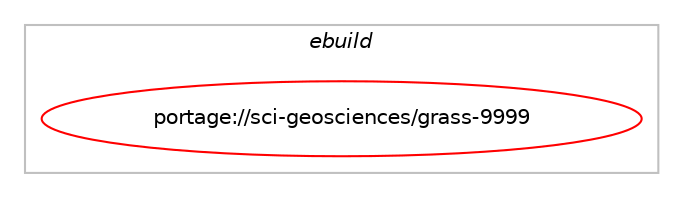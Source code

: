 digraph prolog {

# *************
# Graph options
# *************

newrank=true;
concentrate=true;
compound=true;
graph [rankdir=LR,fontname=Helvetica,fontsize=10,ranksep=1.5];#, ranksep=2.5, nodesep=0.2];
edge  [arrowhead=vee];
node  [fontname=Helvetica,fontsize=10];

# **********
# The ebuild
# **********

subgraph cluster_leftcol {
color=gray;
label=<<i>ebuild</i>>;
id [label="portage://sci-geosciences/grass-9999", color=red, width=4, href="../sci-geosciences/grass-9999.svg"];
}

# ****************
# The dependencies
# ****************

subgraph cluster_midcol {
color=gray;
label=<<i>dependencies</i>>;
subgraph cluster_compile {
fillcolor="#eeeeee";
style=filled;
label=<<i>compile</i>>;
# *** BEGIN UNKNOWN DEPENDENCY TYPE (TODO) ***
# id -> equal(use_conditional_group(positive,X,portage://sci-geosciences/grass-9999,[use_conditional_group(positive,python_single_target_python3_10,portage://sci-geosciences/grass-9999,[package_dependency(portage://sci-geosciences/grass-9999,install,no,dev-python,matplotlib,greaterequal,[1.2,,,1.2],[],[use(enable(wxwidgets),none),use(enable(python_targets_python3_10),negative)]),package_dependency(portage://sci-geosciences/grass-9999,install,no,dev-python,pillow,none,[,,],[],[use(enable(python_targets_python3_10),negative)]),package_dependency(portage://sci-geosciences/grass-9999,install,no,dev-python,wxpython,greaterequal,[4.1,,,4.1],[slot(4.0)],[use(enable(python_targets_python3_10),negative)])]),use_conditional_group(positive,python_single_target_python3_11,portage://sci-geosciences/grass-9999,[package_dependency(portage://sci-geosciences/grass-9999,install,no,dev-python,matplotlib,greaterequal,[1.2,,,1.2],[],[use(enable(wxwidgets),none),use(enable(python_targets_python3_11),negative)]),package_dependency(portage://sci-geosciences/grass-9999,install,no,dev-python,pillow,none,[,,],[],[use(enable(python_targets_python3_11),negative)]),package_dependency(portage://sci-geosciences/grass-9999,install,no,dev-python,wxpython,greaterequal,[4.1,,,4.1],[slot(4.0)],[use(enable(python_targets_python3_11),negative)])]),use_conditional_group(positive,python_single_target_python3_12,portage://sci-geosciences/grass-9999,[package_dependency(portage://sci-geosciences/grass-9999,install,no,dev-python,matplotlib,greaterequal,[1.2,,,1.2],[],[use(enable(wxwidgets),none),use(enable(python_targets_python3_12),negative)]),package_dependency(portage://sci-geosciences/grass-9999,install,no,dev-python,pillow,none,[,,],[],[use(enable(python_targets_python3_12),negative)]),package_dependency(portage://sci-geosciences/grass-9999,install,no,dev-python,wxpython,greaterequal,[4.1,,,4.1],[slot(4.0)],[use(enable(python_targets_python3_12),negative)])]),package_dependency(portage://sci-geosciences/grass-9999,install,no,x11-libs,cairo,none,[,,],[],[use(enable(X),none)]),package_dependency(portage://sci-geosciences/grass-9999,install,no,x11-libs,libICE,none,[,,],[],[]),package_dependency(portage://sci-geosciences/grass-9999,install,no,x11-libs,libSM,none,[,,],[],[]),package_dependency(portage://sci-geosciences/grass-9999,install,no,x11-libs,libX11,none,[,,],[],[]),package_dependency(portage://sci-geosciences/grass-9999,install,no,x11-libs,libXext,none,[,,],[],[]),package_dependency(portage://sci-geosciences/grass-9999,install,no,x11-libs,libXt,none,[,,],[],[])]))
# *** END UNKNOWN DEPENDENCY TYPE (TODO) ***

# *** BEGIN UNKNOWN DEPENDENCY TYPE (TODO) ***
# id -> equal(use_conditional_group(positive,X,portage://sci-geosciences/grass-9999,[package_dependency(portage://sci-geosciences/grass-9999,install,no,x11-base,xorg-proto,none,[,,],[],[])]))
# *** END UNKNOWN DEPENDENCY TYPE (TODO) ***

# *** BEGIN UNKNOWN DEPENDENCY TYPE (TODO) ***
# id -> equal(use_conditional_group(positive,blas,portage://sci-geosciences/grass-9999,[package_dependency(portage://sci-geosciences/grass-9999,install,no,virtual,cblas,none,[,,],[],[use(enable(eselect-ldso),positive)]),package_dependency(portage://sci-geosciences/grass-9999,install,no,virtual,blas,none,[,,],[],[use(enable(eselect-ldso),positive)])]))
# *** END UNKNOWN DEPENDENCY TYPE (TODO) ***

# *** BEGIN UNKNOWN DEPENDENCY TYPE (TODO) ***
# id -> equal(use_conditional_group(positive,bzip2,portage://sci-geosciences/grass-9999,[package_dependency(portage://sci-geosciences/grass-9999,install,no,app-arch,bzip2,none,[,,],any_same_slot,[])]))
# *** END UNKNOWN DEPENDENCY TYPE (TODO) ***

# *** BEGIN UNKNOWN DEPENDENCY TYPE (TODO) ***
# id -> equal(use_conditional_group(positive,fftw,portage://sci-geosciences/grass-9999,[package_dependency(portage://sci-geosciences/grass-9999,install,no,sci-libs,fftw,none,[,,],[slot(3.0),equal],[])]))
# *** END UNKNOWN DEPENDENCY TYPE (TODO) ***

# *** BEGIN UNKNOWN DEPENDENCY TYPE (TODO) ***
# id -> equal(use_conditional_group(positive,geos,portage://sci-geosciences/grass-9999,[package_dependency(portage://sci-geosciences/grass-9999,install,no,sci-libs,geos,none,[,,],any_same_slot,[])]))
# *** END UNKNOWN DEPENDENCY TYPE (TODO) ***

# *** BEGIN UNKNOWN DEPENDENCY TYPE (TODO) ***
# id -> equal(use_conditional_group(positive,lapack,portage://sci-geosciences/grass-9999,[package_dependency(portage://sci-geosciences/grass-9999,install,no,virtual,lapack,none,[,,],[],[use(enable(eselect-ldso),positive)])]))
# *** END UNKNOWN DEPENDENCY TYPE (TODO) ***

# *** BEGIN UNKNOWN DEPENDENCY TYPE (TODO) ***
# id -> equal(use_conditional_group(positive,las,portage://sci-geosciences/grass-9999,[package_dependency(portage://sci-geosciences/grass-9999,install,no,sci-geosciences,liblas,none,[,,],[],[])]))
# *** END UNKNOWN DEPENDENCY TYPE (TODO) ***

# *** BEGIN UNKNOWN DEPENDENCY TYPE (TODO) ***
# id -> equal(use_conditional_group(positive,mysql,portage://sci-geosciences/grass-9999,[package_dependency(portage://sci-geosciences/grass-9999,install,no,dev-db,mysql-connector-c,none,[,,],any_same_slot,[])]))
# *** END UNKNOWN DEPENDENCY TYPE (TODO) ***

# *** BEGIN UNKNOWN DEPENDENCY TYPE (TODO) ***
# id -> equal(use_conditional_group(positive,netcdf,portage://sci-geosciences/grass-9999,[package_dependency(portage://sci-geosciences/grass-9999,install,no,sci-libs,netcdf,none,[,,],any_same_slot,[])]))
# *** END UNKNOWN DEPENDENCY TYPE (TODO) ***

# *** BEGIN UNKNOWN DEPENDENCY TYPE (TODO) ***
# id -> equal(use_conditional_group(positive,odbc,portage://sci-geosciences/grass-9999,[package_dependency(portage://sci-geosciences/grass-9999,install,no,dev-db,unixODBC,none,[,,],[],[])]))
# *** END UNKNOWN DEPENDENCY TYPE (TODO) ***

# *** BEGIN UNKNOWN DEPENDENCY TYPE (TODO) ***
# id -> equal(use_conditional_group(positive,opencl,portage://sci-geosciences/grass-9999,[package_dependency(portage://sci-geosciences/grass-9999,install,no,virtual,opencl,none,[,,],[],[])]))
# *** END UNKNOWN DEPENDENCY TYPE (TODO) ***

# *** BEGIN UNKNOWN DEPENDENCY TYPE (TODO) ***
# id -> equal(use_conditional_group(positive,opengl,portage://sci-geosciences/grass-9999,[package_dependency(portage://sci-geosciences/grass-9999,install,no,virtual,opengl,none,[,,],[],[])]))
# *** END UNKNOWN DEPENDENCY TYPE (TODO) ***

# *** BEGIN UNKNOWN DEPENDENCY TYPE (TODO) ***
# id -> equal(use_conditional_group(positive,pdal,portage://sci-geosciences/grass-9999,[package_dependency(portage://sci-geosciences/grass-9999,install,no,sci-libs,pdal,greaterequal,[2.0.0,,,2.0.0],any_same_slot,[])]))
# *** END UNKNOWN DEPENDENCY TYPE (TODO) ***

# *** BEGIN UNKNOWN DEPENDENCY TYPE (TODO) ***
# id -> equal(use_conditional_group(positive,png,portage://sci-geosciences/grass-9999,[package_dependency(portage://sci-geosciences/grass-9999,install,no,media-libs,libpng,none,[,,],any_same_slot,[])]))
# *** END UNKNOWN DEPENDENCY TYPE (TODO) ***

# *** BEGIN UNKNOWN DEPENDENCY TYPE (TODO) ***
# id -> equal(use_conditional_group(positive,postgres,portage://sci-geosciences/grass-9999,[package_dependency(portage://sci-geosciences/grass-9999,install,no,dev-db,postgresql,greaterequal,[8.4,,,8.4],any_same_slot,[])]))
# *** END UNKNOWN DEPENDENCY TYPE (TODO) ***

# *** BEGIN UNKNOWN DEPENDENCY TYPE (TODO) ***
# id -> equal(use_conditional_group(positive,python_single_target_python3_10,portage://sci-geosciences/grass-9999,[package_dependency(portage://sci-geosciences/grass-9999,install,no,dev-lang,python,none,[,,],[slot(3.10)],[use(enable(sqlite),none)])]))
# *** END UNKNOWN DEPENDENCY TYPE (TODO) ***

# *** BEGIN UNKNOWN DEPENDENCY TYPE (TODO) ***
# id -> equal(use_conditional_group(positive,python_single_target_python3_10,portage://sci-geosciences/grass-9999,[package_dependency(portage://sci-geosciences/grass-9999,install,no,dev-python,numpy,none,[,,],[],[use(enable(python_targets_python3_10),negative)]),package_dependency(portage://sci-geosciences/grass-9999,install,no,dev-python,ply,none,[,,],[],[use(enable(python_targets_python3_10),negative)]),package_dependency(portage://sci-geosciences/grass-9999,install,no,dev-python,python-dateutil,none,[,,],[],[use(enable(python_targets_python3_10),negative)])]))
# *** END UNKNOWN DEPENDENCY TYPE (TODO) ***

# *** BEGIN UNKNOWN DEPENDENCY TYPE (TODO) ***
# id -> equal(use_conditional_group(positive,python_single_target_python3_11,portage://sci-geosciences/grass-9999,[package_dependency(portage://sci-geosciences/grass-9999,install,no,dev-lang,python,none,[,,],[slot(3.11)],[use(enable(sqlite),none)])]))
# *** END UNKNOWN DEPENDENCY TYPE (TODO) ***

# *** BEGIN UNKNOWN DEPENDENCY TYPE (TODO) ***
# id -> equal(use_conditional_group(positive,python_single_target_python3_11,portage://sci-geosciences/grass-9999,[package_dependency(portage://sci-geosciences/grass-9999,install,no,dev-python,numpy,none,[,,],[],[use(enable(python_targets_python3_11),negative)]),package_dependency(portage://sci-geosciences/grass-9999,install,no,dev-python,ply,none,[,,],[],[use(enable(python_targets_python3_11),negative)]),package_dependency(portage://sci-geosciences/grass-9999,install,no,dev-python,python-dateutil,none,[,,],[],[use(enable(python_targets_python3_11),negative)])]))
# *** END UNKNOWN DEPENDENCY TYPE (TODO) ***

# *** BEGIN UNKNOWN DEPENDENCY TYPE (TODO) ***
# id -> equal(use_conditional_group(positive,python_single_target_python3_12,portage://sci-geosciences/grass-9999,[package_dependency(portage://sci-geosciences/grass-9999,install,no,dev-lang,python,none,[,,],[slot(3.12)],[use(enable(sqlite),none)])]))
# *** END UNKNOWN DEPENDENCY TYPE (TODO) ***

# *** BEGIN UNKNOWN DEPENDENCY TYPE (TODO) ***
# id -> equal(use_conditional_group(positive,python_single_target_python3_12,portage://sci-geosciences/grass-9999,[package_dependency(portage://sci-geosciences/grass-9999,install,no,dev-python,numpy,none,[,,],[],[use(enable(python_targets_python3_12),negative)]),package_dependency(portage://sci-geosciences/grass-9999,install,no,dev-python,ply,none,[,,],[],[use(enable(python_targets_python3_12),negative)]),package_dependency(portage://sci-geosciences/grass-9999,install,no,dev-python,python-dateutil,none,[,,],[],[use(enable(python_targets_python3_12),negative)])]))
# *** END UNKNOWN DEPENDENCY TYPE (TODO) ***

# *** BEGIN UNKNOWN DEPENDENCY TYPE (TODO) ***
# id -> equal(use_conditional_group(positive,readline,portage://sci-geosciences/grass-9999,[package_dependency(portage://sci-geosciences/grass-9999,install,no,sys-libs,readline,none,[,,],any_same_slot,[])]))
# *** END UNKNOWN DEPENDENCY TYPE (TODO) ***

# *** BEGIN UNKNOWN DEPENDENCY TYPE (TODO) ***
# id -> equal(use_conditional_group(positive,sqlite,portage://sci-geosciences/grass-9999,[package_dependency(portage://sci-geosciences/grass-9999,install,no,dev-db,sqlite,none,[,,],[slot(3)],[])]))
# *** END UNKNOWN DEPENDENCY TYPE (TODO) ***

# *** BEGIN UNKNOWN DEPENDENCY TYPE (TODO) ***
# id -> equal(use_conditional_group(positive,svm,portage://sci-geosciences/grass-9999,[package_dependency(portage://sci-geosciences/grass-9999,install,no,sci-libs,libsvm,none,[,,],any_same_slot,[])]))
# *** END UNKNOWN DEPENDENCY TYPE (TODO) ***

# *** BEGIN UNKNOWN DEPENDENCY TYPE (TODO) ***
# id -> equal(use_conditional_group(positive,tiff,portage://sci-geosciences/grass-9999,[package_dependency(portage://sci-geosciences/grass-9999,install,no,media-libs,tiff,none,[,,],any_same_slot,[])]))
# *** END UNKNOWN DEPENDENCY TYPE (TODO) ***

# *** BEGIN UNKNOWN DEPENDENCY TYPE (TODO) ***
# id -> equal(use_conditional_group(positive,truetype,portage://sci-geosciences/grass-9999,[package_dependency(portage://sci-geosciences/grass-9999,install,no,media-libs,freetype,none,[,,],[slot(2)],[])]))
# *** END UNKNOWN DEPENDENCY TYPE (TODO) ***

# *** BEGIN UNKNOWN DEPENDENCY TYPE (TODO) ***
# id -> equal(use_conditional_group(positive,zstd,portage://sci-geosciences/grass-9999,[package_dependency(portage://sci-geosciences/grass-9999,install,no,app-arch,zstd,none,[,,],any_same_slot,[])]))
# *** END UNKNOWN DEPENDENCY TYPE (TODO) ***

# *** BEGIN UNKNOWN DEPENDENCY TYPE (TODO) ***
# id -> equal(package_dependency(portage://sci-geosciences/grass-9999,install,no,app-admin,eselect,greaterequal,[1.2,,,1.2],[],[]))
# *** END UNKNOWN DEPENDENCY TYPE (TODO) ***

# *** BEGIN UNKNOWN DEPENDENCY TYPE (TODO) ***
# id -> equal(package_dependency(portage://sci-geosciences/grass-9999,install,no,media-libs,glu,none,[,,],[],[]))
# *** END UNKNOWN DEPENDENCY TYPE (TODO) ***

# *** BEGIN UNKNOWN DEPENDENCY TYPE (TODO) ***
# id -> equal(package_dependency(portage://sci-geosciences/grass-9999,install,no,media-libs,libglvnd,none,[,,],[],[]))
# *** END UNKNOWN DEPENDENCY TYPE (TODO) ***

# *** BEGIN UNKNOWN DEPENDENCY TYPE (TODO) ***
# id -> equal(package_dependency(portage://sci-geosciences/grass-9999,install,no,sci-libs,gdal,none,[,,],any_same_slot,[]))
# *** END UNKNOWN DEPENDENCY TYPE (TODO) ***

# *** BEGIN UNKNOWN DEPENDENCY TYPE (TODO) ***
# id -> equal(package_dependency(portage://sci-geosciences/grass-9999,install,no,sci-libs,proj,none,[,,],any_same_slot,[]))
# *** END UNKNOWN DEPENDENCY TYPE (TODO) ***

# *** BEGIN UNKNOWN DEPENDENCY TYPE (TODO) ***
# id -> equal(package_dependency(portage://sci-geosciences/grass-9999,install,no,sys-libs,gdbm,none,[,,],any_same_slot,[]))
# *** END UNKNOWN DEPENDENCY TYPE (TODO) ***

# *** BEGIN UNKNOWN DEPENDENCY TYPE (TODO) ***
# id -> equal(package_dependency(portage://sci-geosciences/grass-9999,install,no,sys-libs,ncurses,none,[,,],any_same_slot,[]))
# *** END UNKNOWN DEPENDENCY TYPE (TODO) ***

# *** BEGIN UNKNOWN DEPENDENCY TYPE (TODO) ***
# id -> equal(package_dependency(portage://sci-geosciences/grass-9999,install,no,sys-libs,zlib,none,[,,],[],[]))
# *** END UNKNOWN DEPENDENCY TYPE (TODO) ***

}
subgraph cluster_compileandrun {
fillcolor="#eeeeee";
style=filled;
label=<<i>compile and run</i>>;
}
subgraph cluster_run {
fillcolor="#eeeeee";
style=filled;
label=<<i>run</i>>;
# *** BEGIN UNKNOWN DEPENDENCY TYPE (TODO) ***
# id -> equal(use_conditional_group(positive,X,portage://sci-geosciences/grass-9999,[use_conditional_group(positive,python_single_target_python3_10,portage://sci-geosciences/grass-9999,[package_dependency(portage://sci-geosciences/grass-9999,run,no,dev-python,matplotlib,greaterequal,[1.2,,,1.2],[],[use(enable(wxwidgets),none),use(enable(python_targets_python3_10),negative)]),package_dependency(portage://sci-geosciences/grass-9999,run,no,dev-python,pillow,none,[,,],[],[use(enable(python_targets_python3_10),negative)]),package_dependency(portage://sci-geosciences/grass-9999,run,no,dev-python,wxpython,greaterequal,[4.1,,,4.1],[slot(4.0)],[use(enable(python_targets_python3_10),negative)])]),use_conditional_group(positive,python_single_target_python3_11,portage://sci-geosciences/grass-9999,[package_dependency(portage://sci-geosciences/grass-9999,run,no,dev-python,matplotlib,greaterequal,[1.2,,,1.2],[],[use(enable(wxwidgets),none),use(enable(python_targets_python3_11),negative)]),package_dependency(portage://sci-geosciences/grass-9999,run,no,dev-python,pillow,none,[,,],[],[use(enable(python_targets_python3_11),negative)]),package_dependency(portage://sci-geosciences/grass-9999,run,no,dev-python,wxpython,greaterequal,[4.1,,,4.1],[slot(4.0)],[use(enable(python_targets_python3_11),negative)])]),use_conditional_group(positive,python_single_target_python3_12,portage://sci-geosciences/grass-9999,[package_dependency(portage://sci-geosciences/grass-9999,run,no,dev-python,matplotlib,greaterequal,[1.2,,,1.2],[],[use(enable(wxwidgets),none),use(enable(python_targets_python3_12),negative)]),package_dependency(portage://sci-geosciences/grass-9999,run,no,dev-python,pillow,none,[,,],[],[use(enable(python_targets_python3_12),negative)]),package_dependency(portage://sci-geosciences/grass-9999,run,no,dev-python,wxpython,greaterequal,[4.1,,,4.1],[slot(4.0)],[use(enable(python_targets_python3_12),negative)])]),package_dependency(portage://sci-geosciences/grass-9999,run,no,x11-libs,cairo,none,[,,],[],[use(enable(X),none)]),package_dependency(portage://sci-geosciences/grass-9999,run,no,x11-libs,libICE,none,[,,],[],[]),package_dependency(portage://sci-geosciences/grass-9999,run,no,x11-libs,libSM,none,[,,],[],[]),package_dependency(portage://sci-geosciences/grass-9999,run,no,x11-libs,libX11,none,[,,],[],[]),package_dependency(portage://sci-geosciences/grass-9999,run,no,x11-libs,libXext,none,[,,],[],[]),package_dependency(portage://sci-geosciences/grass-9999,run,no,x11-libs,libXt,none,[,,],[],[])]))
# *** END UNKNOWN DEPENDENCY TYPE (TODO) ***

# *** BEGIN UNKNOWN DEPENDENCY TYPE (TODO) ***
# id -> equal(use_conditional_group(positive,blas,portage://sci-geosciences/grass-9999,[package_dependency(portage://sci-geosciences/grass-9999,run,no,virtual,cblas,none,[,,],[],[use(enable(eselect-ldso),positive)]),package_dependency(portage://sci-geosciences/grass-9999,run,no,virtual,blas,none,[,,],[],[use(enable(eselect-ldso),positive)])]))
# *** END UNKNOWN DEPENDENCY TYPE (TODO) ***

# *** BEGIN UNKNOWN DEPENDENCY TYPE (TODO) ***
# id -> equal(use_conditional_group(positive,bzip2,portage://sci-geosciences/grass-9999,[package_dependency(portage://sci-geosciences/grass-9999,run,no,app-arch,bzip2,none,[,,],any_same_slot,[])]))
# *** END UNKNOWN DEPENDENCY TYPE (TODO) ***

# *** BEGIN UNKNOWN DEPENDENCY TYPE (TODO) ***
# id -> equal(use_conditional_group(positive,fftw,portage://sci-geosciences/grass-9999,[package_dependency(portage://sci-geosciences/grass-9999,run,no,sci-libs,fftw,none,[,,],[slot(3.0),equal],[])]))
# *** END UNKNOWN DEPENDENCY TYPE (TODO) ***

# *** BEGIN UNKNOWN DEPENDENCY TYPE (TODO) ***
# id -> equal(use_conditional_group(positive,geos,portage://sci-geosciences/grass-9999,[package_dependency(portage://sci-geosciences/grass-9999,run,no,sci-libs,geos,none,[,,],any_same_slot,[])]))
# *** END UNKNOWN DEPENDENCY TYPE (TODO) ***

# *** BEGIN UNKNOWN DEPENDENCY TYPE (TODO) ***
# id -> equal(use_conditional_group(positive,lapack,portage://sci-geosciences/grass-9999,[package_dependency(portage://sci-geosciences/grass-9999,run,no,virtual,lapack,none,[,,],[],[use(enable(eselect-ldso),positive)])]))
# *** END UNKNOWN DEPENDENCY TYPE (TODO) ***

# *** BEGIN UNKNOWN DEPENDENCY TYPE (TODO) ***
# id -> equal(use_conditional_group(positive,las,portage://sci-geosciences/grass-9999,[package_dependency(portage://sci-geosciences/grass-9999,run,no,sci-geosciences,liblas,none,[,,],[],[])]))
# *** END UNKNOWN DEPENDENCY TYPE (TODO) ***

# *** BEGIN UNKNOWN DEPENDENCY TYPE (TODO) ***
# id -> equal(use_conditional_group(positive,mysql,portage://sci-geosciences/grass-9999,[package_dependency(portage://sci-geosciences/grass-9999,run,no,dev-db,mysql-connector-c,none,[,,],any_same_slot,[])]))
# *** END UNKNOWN DEPENDENCY TYPE (TODO) ***

# *** BEGIN UNKNOWN DEPENDENCY TYPE (TODO) ***
# id -> equal(use_conditional_group(positive,netcdf,portage://sci-geosciences/grass-9999,[package_dependency(portage://sci-geosciences/grass-9999,run,no,sci-libs,netcdf,none,[,,],any_same_slot,[])]))
# *** END UNKNOWN DEPENDENCY TYPE (TODO) ***

# *** BEGIN UNKNOWN DEPENDENCY TYPE (TODO) ***
# id -> equal(use_conditional_group(positive,odbc,portage://sci-geosciences/grass-9999,[package_dependency(portage://sci-geosciences/grass-9999,run,no,dev-db,unixODBC,none,[,,],[],[])]))
# *** END UNKNOWN DEPENDENCY TYPE (TODO) ***

# *** BEGIN UNKNOWN DEPENDENCY TYPE (TODO) ***
# id -> equal(use_conditional_group(positive,opencl,portage://sci-geosciences/grass-9999,[package_dependency(portage://sci-geosciences/grass-9999,run,no,virtual,opencl,none,[,,],[],[])]))
# *** END UNKNOWN DEPENDENCY TYPE (TODO) ***

# *** BEGIN UNKNOWN DEPENDENCY TYPE (TODO) ***
# id -> equal(use_conditional_group(positive,opengl,portage://sci-geosciences/grass-9999,[package_dependency(portage://sci-geosciences/grass-9999,run,no,virtual,opengl,none,[,,],[],[])]))
# *** END UNKNOWN DEPENDENCY TYPE (TODO) ***

# *** BEGIN UNKNOWN DEPENDENCY TYPE (TODO) ***
# id -> equal(use_conditional_group(positive,pdal,portage://sci-geosciences/grass-9999,[package_dependency(portage://sci-geosciences/grass-9999,run,no,sci-libs,pdal,greaterequal,[2.0.0,,,2.0.0],any_same_slot,[])]))
# *** END UNKNOWN DEPENDENCY TYPE (TODO) ***

# *** BEGIN UNKNOWN DEPENDENCY TYPE (TODO) ***
# id -> equal(use_conditional_group(positive,png,portage://sci-geosciences/grass-9999,[package_dependency(portage://sci-geosciences/grass-9999,run,no,media-libs,libpng,none,[,,],any_same_slot,[])]))
# *** END UNKNOWN DEPENDENCY TYPE (TODO) ***

# *** BEGIN UNKNOWN DEPENDENCY TYPE (TODO) ***
# id -> equal(use_conditional_group(positive,postgres,portage://sci-geosciences/grass-9999,[package_dependency(portage://sci-geosciences/grass-9999,run,no,dev-db,postgresql,greaterequal,[8.4,,,8.4],any_same_slot,[])]))
# *** END UNKNOWN DEPENDENCY TYPE (TODO) ***

# *** BEGIN UNKNOWN DEPENDENCY TYPE (TODO) ***
# id -> equal(use_conditional_group(positive,python_single_target_python3_10,portage://sci-geosciences/grass-9999,[package_dependency(portage://sci-geosciences/grass-9999,run,no,dev-lang,python,none,[,,],[slot(3.10)],[use(enable(sqlite),none)])]))
# *** END UNKNOWN DEPENDENCY TYPE (TODO) ***

# *** BEGIN UNKNOWN DEPENDENCY TYPE (TODO) ***
# id -> equal(use_conditional_group(positive,python_single_target_python3_10,portage://sci-geosciences/grass-9999,[package_dependency(portage://sci-geosciences/grass-9999,run,no,dev-python,numpy,none,[,,],[],[use(enable(python_targets_python3_10),negative)]),package_dependency(portage://sci-geosciences/grass-9999,run,no,dev-python,ply,none,[,,],[],[use(enable(python_targets_python3_10),negative)]),package_dependency(portage://sci-geosciences/grass-9999,run,no,dev-python,python-dateutil,none,[,,],[],[use(enable(python_targets_python3_10),negative)])]))
# *** END UNKNOWN DEPENDENCY TYPE (TODO) ***

# *** BEGIN UNKNOWN DEPENDENCY TYPE (TODO) ***
# id -> equal(use_conditional_group(positive,python_single_target_python3_11,portage://sci-geosciences/grass-9999,[package_dependency(portage://sci-geosciences/grass-9999,run,no,dev-lang,python,none,[,,],[slot(3.11)],[use(enable(sqlite),none)])]))
# *** END UNKNOWN DEPENDENCY TYPE (TODO) ***

# *** BEGIN UNKNOWN DEPENDENCY TYPE (TODO) ***
# id -> equal(use_conditional_group(positive,python_single_target_python3_11,portage://sci-geosciences/grass-9999,[package_dependency(portage://sci-geosciences/grass-9999,run,no,dev-python,numpy,none,[,,],[],[use(enable(python_targets_python3_11),negative)]),package_dependency(portage://sci-geosciences/grass-9999,run,no,dev-python,ply,none,[,,],[],[use(enable(python_targets_python3_11),negative)]),package_dependency(portage://sci-geosciences/grass-9999,run,no,dev-python,python-dateutil,none,[,,],[],[use(enable(python_targets_python3_11),negative)])]))
# *** END UNKNOWN DEPENDENCY TYPE (TODO) ***

# *** BEGIN UNKNOWN DEPENDENCY TYPE (TODO) ***
# id -> equal(use_conditional_group(positive,python_single_target_python3_12,portage://sci-geosciences/grass-9999,[package_dependency(portage://sci-geosciences/grass-9999,run,no,dev-lang,python,none,[,,],[slot(3.12)],[use(enable(sqlite),none)])]))
# *** END UNKNOWN DEPENDENCY TYPE (TODO) ***

# *** BEGIN UNKNOWN DEPENDENCY TYPE (TODO) ***
# id -> equal(use_conditional_group(positive,python_single_target_python3_12,portage://sci-geosciences/grass-9999,[package_dependency(portage://sci-geosciences/grass-9999,run,no,dev-python,numpy,none,[,,],[],[use(enable(python_targets_python3_12),negative)]),package_dependency(portage://sci-geosciences/grass-9999,run,no,dev-python,ply,none,[,,],[],[use(enable(python_targets_python3_12),negative)]),package_dependency(portage://sci-geosciences/grass-9999,run,no,dev-python,python-dateutil,none,[,,],[],[use(enable(python_targets_python3_12),negative)])]))
# *** END UNKNOWN DEPENDENCY TYPE (TODO) ***

# *** BEGIN UNKNOWN DEPENDENCY TYPE (TODO) ***
# id -> equal(use_conditional_group(positive,readline,portage://sci-geosciences/grass-9999,[package_dependency(portage://sci-geosciences/grass-9999,run,no,sys-libs,readline,none,[,,],any_same_slot,[])]))
# *** END UNKNOWN DEPENDENCY TYPE (TODO) ***

# *** BEGIN UNKNOWN DEPENDENCY TYPE (TODO) ***
# id -> equal(use_conditional_group(positive,sqlite,portage://sci-geosciences/grass-9999,[package_dependency(portage://sci-geosciences/grass-9999,run,no,dev-db,sqlite,none,[,,],[slot(3)],[])]))
# *** END UNKNOWN DEPENDENCY TYPE (TODO) ***

# *** BEGIN UNKNOWN DEPENDENCY TYPE (TODO) ***
# id -> equal(use_conditional_group(positive,svm,portage://sci-geosciences/grass-9999,[package_dependency(portage://sci-geosciences/grass-9999,run,no,sci-libs,libsvm,none,[,,],any_same_slot,[])]))
# *** END UNKNOWN DEPENDENCY TYPE (TODO) ***

# *** BEGIN UNKNOWN DEPENDENCY TYPE (TODO) ***
# id -> equal(use_conditional_group(positive,tiff,portage://sci-geosciences/grass-9999,[package_dependency(portage://sci-geosciences/grass-9999,run,no,media-libs,tiff,none,[,,],any_same_slot,[])]))
# *** END UNKNOWN DEPENDENCY TYPE (TODO) ***

# *** BEGIN UNKNOWN DEPENDENCY TYPE (TODO) ***
# id -> equal(use_conditional_group(positive,truetype,portage://sci-geosciences/grass-9999,[package_dependency(portage://sci-geosciences/grass-9999,run,no,media-libs,freetype,none,[,,],[slot(2)],[])]))
# *** END UNKNOWN DEPENDENCY TYPE (TODO) ***

# *** BEGIN UNKNOWN DEPENDENCY TYPE (TODO) ***
# id -> equal(use_conditional_group(positive,zstd,portage://sci-geosciences/grass-9999,[package_dependency(portage://sci-geosciences/grass-9999,run,no,app-arch,zstd,none,[,,],any_same_slot,[])]))
# *** END UNKNOWN DEPENDENCY TYPE (TODO) ***

# *** BEGIN UNKNOWN DEPENDENCY TYPE (TODO) ***
# id -> equal(package_dependency(portage://sci-geosciences/grass-9999,run,no,app-admin,eselect,greaterequal,[1.2,,,1.2],[],[]))
# *** END UNKNOWN DEPENDENCY TYPE (TODO) ***

# *** BEGIN UNKNOWN DEPENDENCY TYPE (TODO) ***
# id -> equal(package_dependency(portage://sci-geosciences/grass-9999,run,no,media-libs,glu,none,[,,],[],[]))
# *** END UNKNOWN DEPENDENCY TYPE (TODO) ***

# *** BEGIN UNKNOWN DEPENDENCY TYPE (TODO) ***
# id -> equal(package_dependency(portage://sci-geosciences/grass-9999,run,no,media-libs,libglvnd,none,[,,],[],[]))
# *** END UNKNOWN DEPENDENCY TYPE (TODO) ***

# *** BEGIN UNKNOWN DEPENDENCY TYPE (TODO) ***
# id -> equal(package_dependency(portage://sci-geosciences/grass-9999,run,no,sci-libs,gdal,none,[,,],any_same_slot,[]))
# *** END UNKNOWN DEPENDENCY TYPE (TODO) ***

# *** BEGIN UNKNOWN DEPENDENCY TYPE (TODO) ***
# id -> equal(package_dependency(portage://sci-geosciences/grass-9999,run,no,sci-libs,proj,none,[,,],any_same_slot,[]))
# *** END UNKNOWN DEPENDENCY TYPE (TODO) ***

# *** BEGIN UNKNOWN DEPENDENCY TYPE (TODO) ***
# id -> equal(package_dependency(portage://sci-geosciences/grass-9999,run,no,sys-libs,gdbm,none,[,,],any_same_slot,[]))
# *** END UNKNOWN DEPENDENCY TYPE (TODO) ***

# *** BEGIN UNKNOWN DEPENDENCY TYPE (TODO) ***
# id -> equal(package_dependency(portage://sci-geosciences/grass-9999,run,no,sys-libs,ncurses,none,[,,],any_same_slot,[]))
# *** END UNKNOWN DEPENDENCY TYPE (TODO) ***

# *** BEGIN UNKNOWN DEPENDENCY TYPE (TODO) ***
# id -> equal(package_dependency(portage://sci-geosciences/grass-9999,run,no,sys-libs,zlib,none,[,,],[],[]))
# *** END UNKNOWN DEPENDENCY TYPE (TODO) ***

}
}

# **************
# The candidates
# **************

subgraph cluster_choices {
rank=same;
color=gray;
label=<<i>candidates</i>>;

}

}
